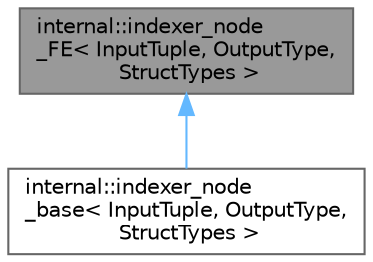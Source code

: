 digraph "internal::indexer_node_FE&lt; InputTuple, OutputType, StructTypes &gt;"
{
 // LATEX_PDF_SIZE
  bgcolor="transparent";
  edge [fontname=Helvetica,fontsize=10,labelfontname=Helvetica,labelfontsize=10];
  node [fontname=Helvetica,fontsize=10,shape=box,height=0.2,width=0.4];
  Node1 [id="Node000001",label="internal::indexer_node\l_FE\< InputTuple, OutputType,\l StructTypes \>",height=0.2,width=0.4,color="gray40", fillcolor="grey60", style="filled", fontcolor="black",tooltip=" "];
  Node1 -> Node2 [id="edge2_Node000001_Node000002",dir="back",color="steelblue1",style="solid",tooltip=" "];
  Node2 [id="Node000002",label="internal::indexer_node\l_base\< InputTuple, OutputType,\l StructTypes \>",height=0.2,width=0.4,color="gray40", fillcolor="white", style="filled",URL="$classinternal_1_1indexer__node__base.html",tooltip="indexer_node_base"];
}
